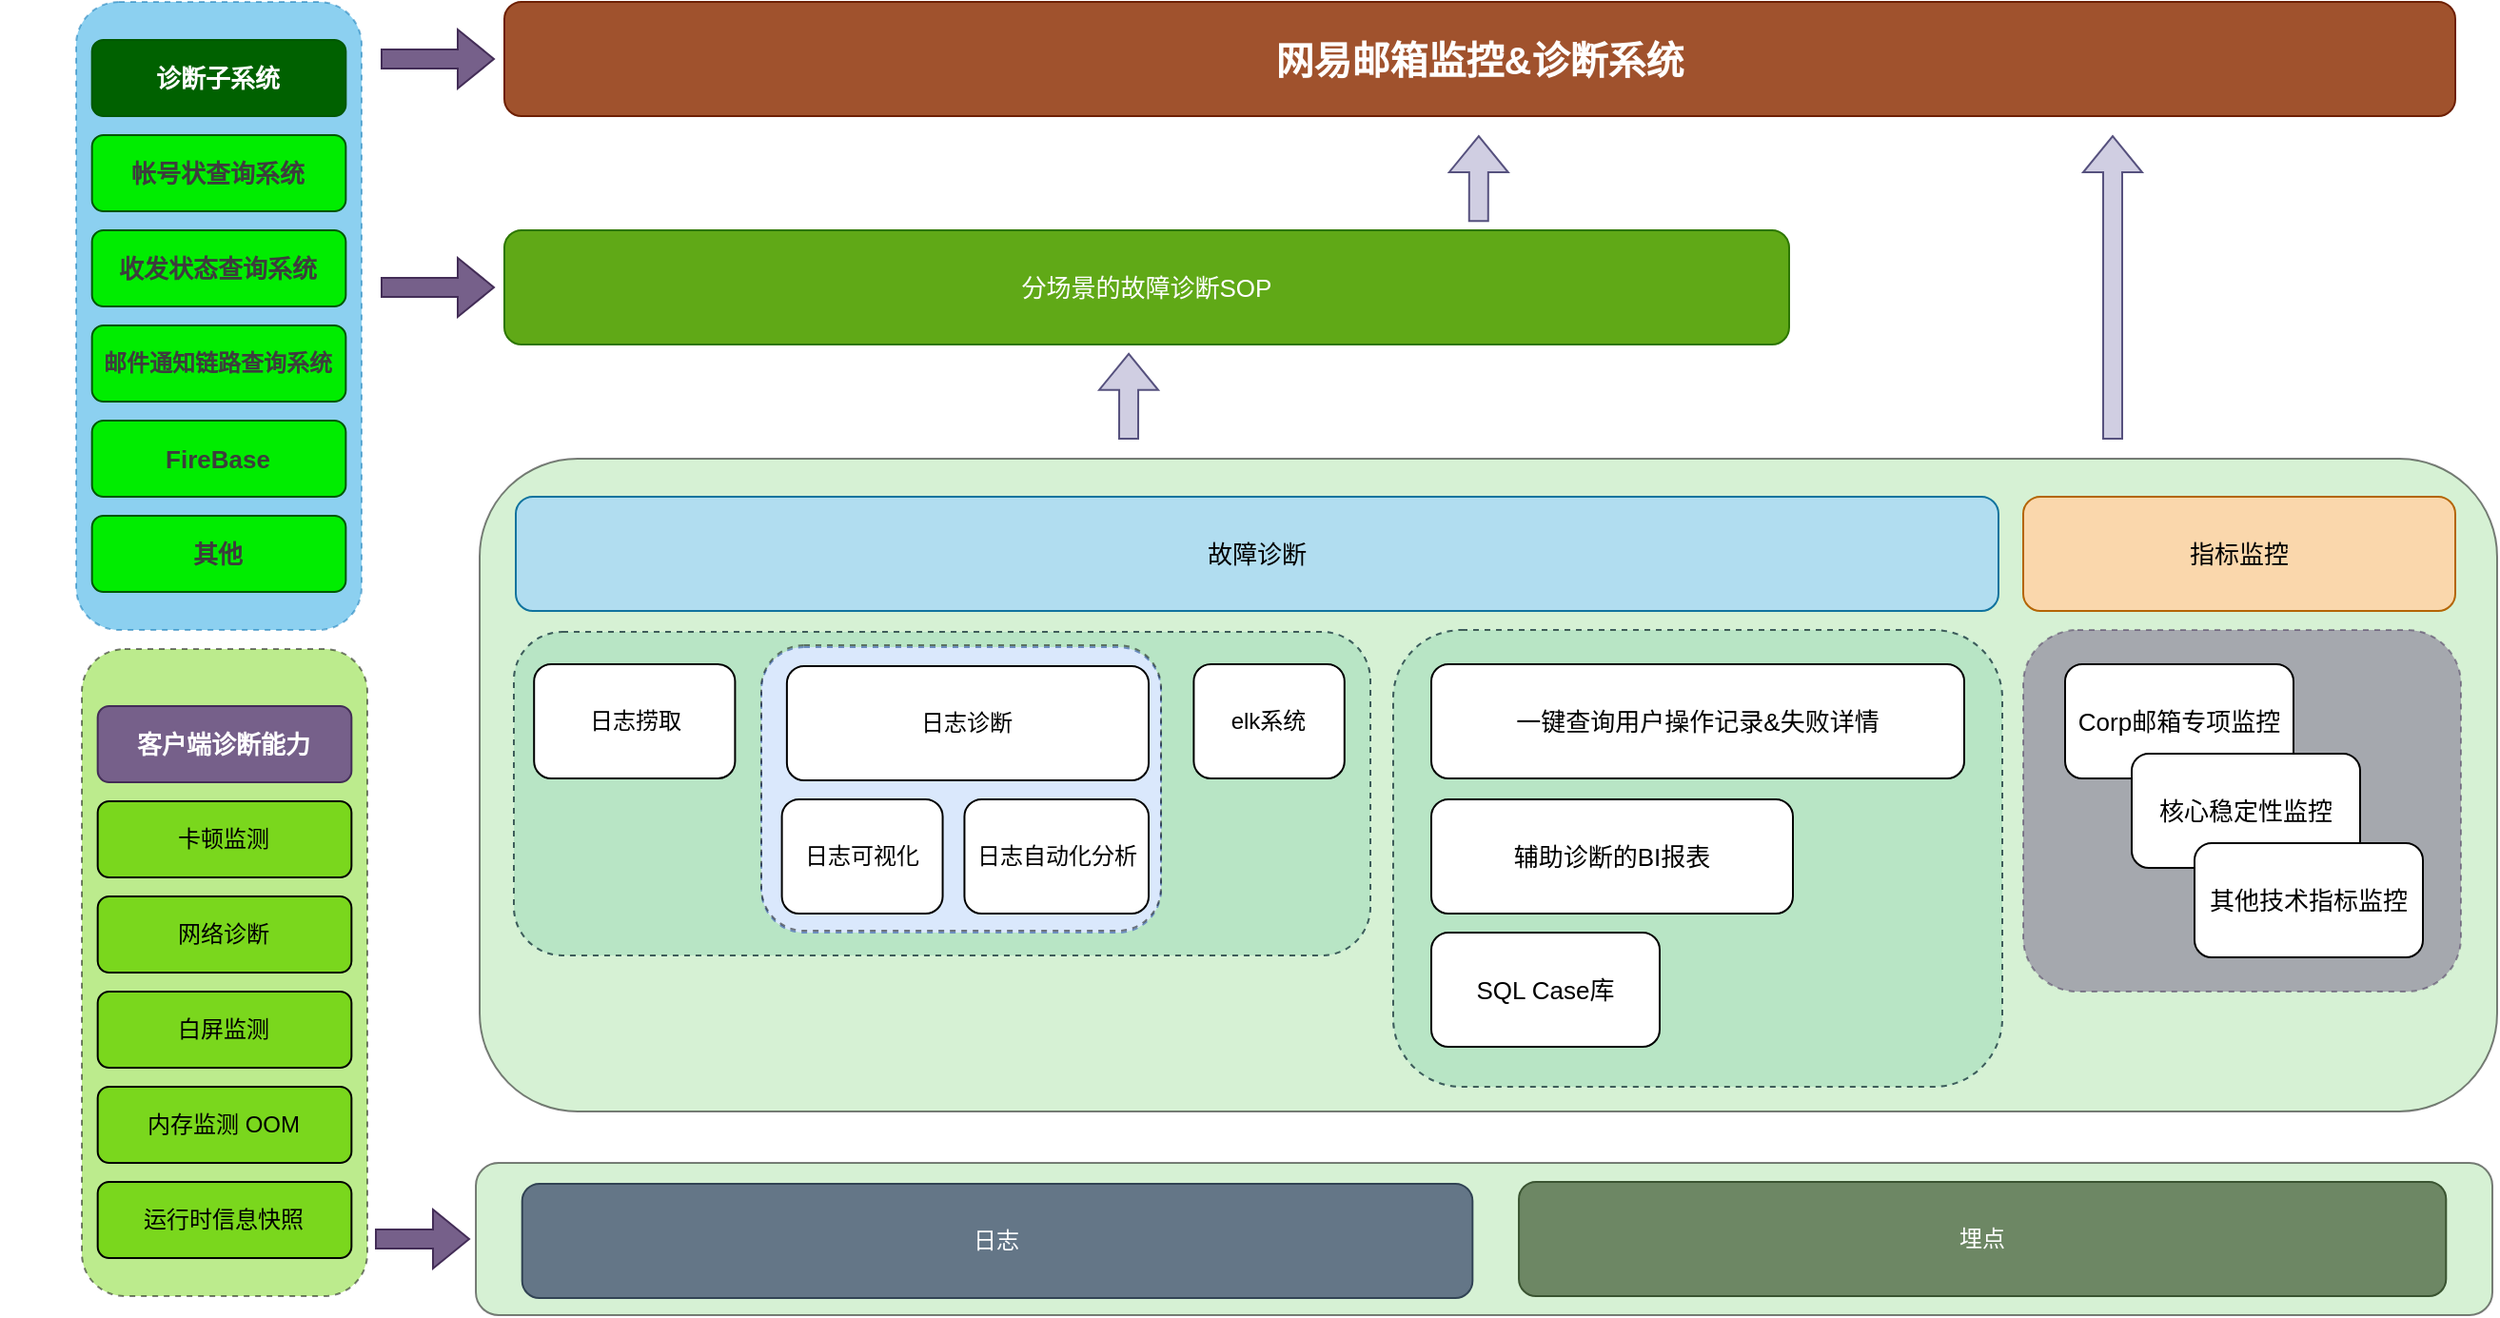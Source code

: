 <mxfile version="20.8.16" type="github">
  <diagram name="第 1 页" id="2nAb0u1-YzaInm_sDZ79">
    <mxGraphModel dx="1460" dy="881" grid="1" gridSize="10" guides="1" tooltips="1" connect="1" arrows="1" fold="1" page="1" pageScale="1" pageWidth="827" pageHeight="1169" math="0" shadow="0">
      <root>
        <mxCell id="0" />
        <mxCell id="1" parent="0" />
        <mxCell id="iQFqdgRRREuayjvxUjkA-147" value="" style="rounded=1;whiteSpace=wrap;html=1;opacity=50;fillColor=#ade4a9;" vertex="1" parent="1">
          <mxGeometry x="432" y="440" width="1060" height="343" as="geometry" />
        </mxCell>
        <mxCell id="iQFqdgRRREuayjvxUjkA-80" value="分场景的故障诊断SOP" style="rounded=1;whiteSpace=wrap;html=1;glass=0;fontSize=13;fillColor=#60a917;strokeColor=#2D7600;fontColor=#ffffff;" vertex="1" parent="1">
          <mxGeometry x="445" y="320" width="675" height="60" as="geometry" />
        </mxCell>
        <mxCell id="iQFqdgRRREuayjvxUjkA-179" value="&lt;b&gt;&lt;font style=&quot;font-size: 20px;&quot;&gt;网易邮箱监控&amp;amp;诊断系统&lt;/font&gt;&lt;/b&gt;" style="rounded=1;whiteSpace=wrap;html=1;glass=0;fontSize=13;fillColor=#a0522d;fontColor=#ffffff;strokeColor=#6D1F00;" vertex="1" parent="1">
          <mxGeometry x="445" y="200" width="1025" height="60" as="geometry" />
        </mxCell>
        <mxCell id="iQFqdgRRREuayjvxUjkA-193" value="" style="shape=flexArrow;endArrow=classic;html=1;rounded=0;fontSize=13;fontColor=#FFFFFF;fillColor=#76608a;strokeColor=#432D57;" edge="1" parent="1">
          <mxGeometry width="50" height="50" relative="1" as="geometry">
            <mxPoint x="380" y="230" as="sourcePoint" />
            <mxPoint x="440" y="230" as="targetPoint" />
          </mxGeometry>
        </mxCell>
        <mxCell id="iQFqdgRRREuayjvxUjkA-202" value="" style="group;fillColor=#b1ddf0;strokeColor=#10739e;rounded=1;opacity=50;dashed=1;" vertex="1" connectable="0" parent="1">
          <mxGeometry x="912" y="530" width="320" height="240" as="geometry" />
        </mxCell>
        <mxCell id="iQFqdgRRREuayjvxUjkA-132" value="" style="rounded=1;whiteSpace=wrap;html=1;glass=0;dashed=1;fontSize=13;fontColor=#FFFFFF;fillColor=#ade4a9;gradientColor=none;opacity=50;" vertex="1" parent="iQFqdgRRREuayjvxUjkA-202">
          <mxGeometry width="320" height="240" as="geometry" />
        </mxCell>
        <mxCell id="iQFqdgRRREuayjvxUjkA-28" value="辅助诊断的BI报表" style="rounded=1;whiteSpace=wrap;html=1;glass=0;fontSize=13;" vertex="1" parent="iQFqdgRRREuayjvxUjkA-202">
          <mxGeometry x="20" y="89" width="190" height="60" as="geometry" />
        </mxCell>
        <mxCell id="iQFqdgRRREuayjvxUjkA-27" value="SQL Case库" style="rounded=1;whiteSpace=wrap;html=1;glass=0;fontSize=13;" vertex="1" parent="iQFqdgRRREuayjvxUjkA-202">
          <mxGeometry x="20" y="159" width="120" height="60" as="geometry" />
        </mxCell>
        <mxCell id="iQFqdgRRREuayjvxUjkA-29" value="一键查询用户操作记录&amp;amp;失败详情" style="rounded=1;whiteSpace=wrap;html=1;glass=0;fontSize=13;" vertex="1" parent="iQFqdgRRREuayjvxUjkA-202">
          <mxGeometry x="20" y="18" width="280" height="60" as="geometry" />
        </mxCell>
        <mxCell id="iQFqdgRRREuayjvxUjkA-175" value="" style="group;fillColor=#b1ddf0;strokeColor=#10739e;rounded=1;opacity=50;dashed=1;" vertex="1" connectable="0" parent="1">
          <mxGeometry x="450" y="531" width="450" height="170" as="geometry" />
        </mxCell>
        <mxCell id="iQFqdgRRREuayjvxUjkA-22" value="" style="rounded=1;whiteSpace=wrap;html=1;glass=0;dashed=1;fontSize=13;fontColor=#FFFFFF;fillColor=#ade4a9;gradientColor=none;opacity=50;" vertex="1" parent="iQFqdgRRREuayjvxUjkA-175">
          <mxGeometry width="450" height="170" as="geometry" />
        </mxCell>
        <mxCell id="iQFqdgRRREuayjvxUjkA-4" value="日志捞取" style="rounded=1;whiteSpace=wrap;html=1;" vertex="1" parent="iQFqdgRRREuayjvxUjkA-175">
          <mxGeometry x="10.6" y="17" width="105.6" height="60" as="geometry" />
        </mxCell>
        <mxCell id="iQFqdgRRREuayjvxUjkA-9" value="elk系统" style="rounded=1;whiteSpace=wrap;html=1;" vertex="1" parent="iQFqdgRRREuayjvxUjkA-175">
          <mxGeometry x="357.2" y="17" width="79.2" height="60" as="geometry" />
        </mxCell>
        <mxCell id="iQFqdgRRREuayjvxUjkA-25" value="" style="group;fillColor=#dae8fc;strokeColor=#6c8ebf;dashed=1;rounded=1;" vertex="1" connectable="0" parent="iQFqdgRRREuayjvxUjkA-175">
          <mxGeometry x="130" y="8" width="210" height="150" as="geometry" />
        </mxCell>
        <mxCell id="iQFqdgRRREuayjvxUjkA-24" value="" style="rounded=1;whiteSpace=wrap;html=1;glass=0;dashed=1;fontSize=13;fontColor=#FFFFFF;fillColor=none;gradientColor=none;opacity=50;" vertex="1" parent="iQFqdgRRREuayjvxUjkA-25">
          <mxGeometry y="-1" width="210" height="150" as="geometry" />
        </mxCell>
        <mxCell id="iQFqdgRRREuayjvxUjkA-5" value="日志诊断" style="rounded=1;whiteSpace=wrap;html=1;" vertex="1" parent="iQFqdgRRREuayjvxUjkA-25">
          <mxGeometry x="13.44" y="10" width="190.08" height="60" as="geometry" />
        </mxCell>
        <mxCell id="iQFqdgRRREuayjvxUjkA-6" value="日志可视化" style="rounded=1;whiteSpace=wrap;html=1;" vertex="1" parent="iQFqdgRRREuayjvxUjkA-25">
          <mxGeometry x="10.8" y="80" width="84.48" height="60" as="geometry" />
        </mxCell>
        <mxCell id="iQFqdgRRREuayjvxUjkA-7" value="日志自动化分析" style="rounded=1;whiteSpace=wrap;html=1;" vertex="1" parent="iQFqdgRRREuayjvxUjkA-25">
          <mxGeometry x="106.72" y="80" width="96.8" height="60" as="geometry" />
        </mxCell>
        <mxCell id="iQFqdgRRREuayjvxUjkA-156" value="" style="group" vertex="1" connectable="0" parent="1">
          <mxGeometry x="180" y="550" width="240" height="340" as="geometry" />
        </mxCell>
        <mxCell id="iQFqdgRRREuayjvxUjkA-30" value="" style="shape=flexArrow;endArrow=classic;html=1;rounded=0;fontSize=13;fontColor=#FFFFFF;fillColor=#76608a;strokeColor=#432D57;" edge="1" parent="iQFqdgRRREuayjvxUjkA-156">
          <mxGeometry width="50" height="50" relative="1" as="geometry">
            <mxPoint x="197" y="300" as="sourcePoint" />
            <mxPoint x="247" y="300" as="targetPoint" />
          </mxGeometry>
        </mxCell>
        <mxCell id="iQFqdgRRREuayjvxUjkA-21" value="" style="group" vertex="1" connectable="0" parent="iQFqdgRRREuayjvxUjkA-156">
          <mxGeometry x="43" y="-10" width="150" height="340" as="geometry" />
        </mxCell>
        <mxCell id="iQFqdgRRREuayjvxUjkA-20" value="" style="rounded=1;whiteSpace=wrap;html=1;dashed=1;fillColor=#7ad71d;gradientColor=none;glass=0;opacity=50;" vertex="1" parent="iQFqdgRRREuayjvxUjkA-21">
          <mxGeometry width="150" height="340" as="geometry" />
        </mxCell>
        <mxCell id="iQFqdgRRREuayjvxUjkA-12" value="&lt;b&gt;&lt;font style=&quot;font-size: 13px;&quot;&gt;客户端诊断能力&lt;/font&gt;&lt;/b&gt;" style="rounded=1;whiteSpace=wrap;html=1;fillColor=#76608a;fontColor=#ffffff;strokeColor=#432D57;" vertex="1" parent="iQFqdgRRREuayjvxUjkA-21">
          <mxGeometry x="8.333" y="30" width="133.333" height="40" as="geometry" />
        </mxCell>
        <mxCell id="iQFqdgRRREuayjvxUjkA-13" value="卡顿监测" style="rounded=1;whiteSpace=wrap;html=1;fillColor=#7ad71d;" vertex="1" parent="iQFqdgRRREuayjvxUjkA-21">
          <mxGeometry x="8.333" y="80" width="133.333" height="40" as="geometry" />
        </mxCell>
        <mxCell id="iQFqdgRRREuayjvxUjkA-15" value="网络诊断" style="rounded=1;whiteSpace=wrap;html=1;fillColor=#7ad71d;" vertex="1" parent="iQFqdgRRREuayjvxUjkA-21">
          <mxGeometry x="8.333" y="130" width="133.333" height="40" as="geometry" />
        </mxCell>
        <mxCell id="iQFqdgRRREuayjvxUjkA-17" value="白屏监测" style="rounded=1;whiteSpace=wrap;html=1;fillColor=#7ad71d;" vertex="1" parent="iQFqdgRRREuayjvxUjkA-21">
          <mxGeometry x="8.333" y="180" width="133.333" height="40" as="geometry" />
        </mxCell>
        <mxCell id="iQFqdgRRREuayjvxUjkA-18" value="运行时信息快照" style="rounded=1;whiteSpace=wrap;html=1;fillColor=#7ad71d;" vertex="1" parent="iQFqdgRRREuayjvxUjkA-21">
          <mxGeometry x="8.333" y="280" width="133.333" height="40" as="geometry" />
        </mxCell>
        <mxCell id="iQFqdgRRREuayjvxUjkA-19" value="内存监测 OOM" style="rounded=1;whiteSpace=wrap;html=1;fillColor=#7ad71d;" vertex="1" parent="iQFqdgRRREuayjvxUjkA-21">
          <mxGeometry x="8.333" y="230" width="133.333" height="40" as="geometry" />
        </mxCell>
        <mxCell id="iQFqdgRRREuayjvxUjkA-200" value="指标监控" style="rounded=1;whiteSpace=wrap;html=1;glass=0;fontSize=13;fillColor=#fad7ac;strokeColor=#b46504;" vertex="1" parent="1">
          <mxGeometry x="1243" y="460" width="227" height="60" as="geometry" />
        </mxCell>
        <mxCell id="iQFqdgRRREuayjvxUjkA-210" value="故障诊断" style="rounded=1;whiteSpace=wrap;html=1;glass=0;fontSize=13;fillColor=#b1ddf0;strokeColor=#10739e;" vertex="1" parent="1">
          <mxGeometry x="451" y="460" width="779" height="60" as="geometry" />
        </mxCell>
        <mxCell id="iQFqdgRRREuayjvxUjkA-212" value="" style="group;strokeColor=#432D57;rounded=1;fillColor=#76608a;fontColor=#ffffff;opacity=50;container=0;dashed=1;" vertex="1" connectable="0" parent="1">
          <mxGeometry x="1243" y="530" width="230" height="190" as="geometry" />
        </mxCell>
        <mxCell id="iQFqdgRRREuayjvxUjkA-217" value="" style="group" vertex="1" connectable="0" parent="1">
          <mxGeometry x="220" y="200" width="150" height="330" as="geometry" />
        </mxCell>
        <mxCell id="iQFqdgRRREuayjvxUjkA-186" value="" style="rounded=1;whiteSpace=wrap;html=1;dashed=1;fillColor=#1ba1e2;glass=0;opacity=50;fontColor=#ffffff;strokeColor=#006EAF;" vertex="1" parent="iQFqdgRRREuayjvxUjkA-217">
          <mxGeometry width="150" height="330" as="geometry" />
        </mxCell>
        <mxCell id="iQFqdgRRREuayjvxUjkA-187" value="&lt;span style=&quot;font-size: 13px;&quot;&gt;&lt;b&gt;诊断子系统&lt;/b&gt;&lt;/span&gt;" style="rounded=1;whiteSpace=wrap;html=1;fillColor=#006100;strokeColor=#005700;fontColor=#ffffff;" vertex="1" parent="iQFqdgRRREuayjvxUjkA-217">
          <mxGeometry x="8.333" y="20" width="133.333" height="40" as="geometry" />
        </mxCell>
        <mxCell id="iQFqdgRRREuayjvxUjkA-188" value="&lt;span style=&quot;font-size: 13px;&quot;&gt;&lt;b&gt;收发状态查询系统&lt;/b&gt;&lt;/span&gt;" style="rounded=1;whiteSpace=wrap;html=1;fillColor=#00ED00;strokeColor=#005700;fontColor=#3D3D3D;" vertex="1" parent="iQFqdgRRREuayjvxUjkA-217">
          <mxGeometry x="8.333" y="120" width="133.333" height="40" as="geometry" />
        </mxCell>
        <mxCell id="iQFqdgRRREuayjvxUjkA-189" value="&lt;span style=&quot;font-size: 13px;&quot;&gt;&lt;b&gt;帐号状查询系统&lt;/b&gt;&lt;/span&gt;" style="rounded=1;whiteSpace=wrap;html=1;fillColor=#00ED00;strokeColor=#005700;fontColor=#3D3D3D;" vertex="1" parent="iQFqdgRRREuayjvxUjkA-217">
          <mxGeometry x="8.333" y="70" width="133.333" height="40" as="geometry" />
        </mxCell>
        <mxCell id="iQFqdgRRREuayjvxUjkA-190" value="&lt;b&gt;邮件通知链路查询系统&lt;/b&gt;" style="rounded=1;whiteSpace=wrap;html=1;fillColor=#00ED00;strokeColor=#005700;fontColor=#3D3D3D;" vertex="1" parent="iQFqdgRRREuayjvxUjkA-217">
          <mxGeometry x="8.333" y="170" width="133.333" height="40" as="geometry" />
        </mxCell>
        <mxCell id="iQFqdgRRREuayjvxUjkA-191" value="&lt;span style=&quot;font-size: 13px;&quot;&gt;&lt;b&gt;FireBase&lt;/b&gt;&lt;/span&gt;" style="rounded=1;whiteSpace=wrap;html=1;fillColor=#00ED00;strokeColor=#005700;fontColor=#3D3D3D;" vertex="1" parent="iQFqdgRRREuayjvxUjkA-217">
          <mxGeometry x="8.333" y="220" width="133.333" height="40" as="geometry" />
        </mxCell>
        <mxCell id="iQFqdgRRREuayjvxUjkA-192" value="&lt;span style=&quot;font-size: 13px;&quot;&gt;&lt;b&gt;其他&lt;/b&gt;&lt;/span&gt;" style="rounded=1;whiteSpace=wrap;html=1;fillColor=#00ED00;strokeColor=#005700;fontColor=#3D3D3D;" vertex="1" parent="iQFqdgRRREuayjvxUjkA-217">
          <mxGeometry x="8.333" y="270" width="133.333" height="40" as="geometry" />
        </mxCell>
        <mxCell id="iQFqdgRRREuayjvxUjkA-220" value="" style="shape=flexArrow;endArrow=classic;html=1;rounded=0;fontSize=13;fontColor=#FFFFFF;fillColor=#76608a;strokeColor=#432D57;" edge="1" parent="1">
          <mxGeometry width="50" height="50" relative="1" as="geometry">
            <mxPoint x="380" y="350" as="sourcePoint" />
            <mxPoint x="440" y="350" as="targetPoint" />
          </mxGeometry>
        </mxCell>
        <mxCell id="iQFqdgRRREuayjvxUjkA-221" value="" style="shape=flexArrow;endArrow=classic;html=1;rounded=0;fontSize=13;fontColor=#FFFFFF;fillColor=#d0cee2;entryX=0.486;entryY=1.073;entryDx=0;entryDy=0;entryPerimeter=0;strokeColor=#56517e;" edge="1" parent="1" target="iQFqdgRRREuayjvxUjkA-80">
          <mxGeometry width="50" height="50" relative="1" as="geometry">
            <mxPoint x="773" y="430" as="sourcePoint" />
            <mxPoint x="450" y="360" as="targetPoint" />
          </mxGeometry>
        </mxCell>
        <mxCell id="iQFqdgRRREuayjvxUjkA-222" value="" style="shape=flexArrow;endArrow=classic;html=1;rounded=0;fontSize=13;fontColor=#FFFFFF;fillColor=#d0cee2;strokeColor=#56517e;" edge="1" parent="1">
          <mxGeometry width="50" height="50" relative="1" as="geometry">
            <mxPoint x="1290" y="430" as="sourcePoint" />
            <mxPoint x="1290" y="270" as="targetPoint" />
          </mxGeometry>
        </mxCell>
        <mxCell id="iQFqdgRRREuayjvxUjkA-227" value="" style="shape=flexArrow;endArrow=classic;html=1;rounded=0;fontSize=13;fontColor=#FFFFFF;fillColor=#d0cee2;entryX=0.486;entryY=1.073;entryDx=0;entryDy=0;entryPerimeter=0;strokeColor=#56517e;" edge="1" parent="1">
          <mxGeometry width="50" height="50" relative="1" as="geometry">
            <mxPoint x="956.88" y="315.62" as="sourcePoint" />
            <mxPoint x="956.93" y="270.0" as="targetPoint" />
          </mxGeometry>
        </mxCell>
        <mxCell id="iQFqdgRRREuayjvxUjkA-128" value="Corp邮箱专项监控" style="rounded=1;whiteSpace=wrap;html=1;glass=0;fontSize=13;" vertex="1" parent="1">
          <mxGeometry x="1265" y="548" width="120" height="60" as="geometry" />
        </mxCell>
        <mxCell id="iQFqdgRRREuayjvxUjkA-97" value="核心稳定性监控" style="rounded=1;whiteSpace=wrap;html=1;glass=0;fontSize=13;" vertex="1" parent="1">
          <mxGeometry x="1300" y="595" width="120" height="60" as="geometry" />
        </mxCell>
        <mxCell id="iQFqdgRRREuayjvxUjkA-129" value="其他技术指标监控" style="rounded=1;whiteSpace=wrap;html=1;glass=0;fontSize=13;" vertex="1" parent="1">
          <mxGeometry x="1333" y="642" width="120" height="60" as="geometry" />
        </mxCell>
        <mxCell id="iQFqdgRRREuayjvxUjkA-235" value="" style="group" vertex="1" connectable="0" parent="1">
          <mxGeometry x="430" y="810" width="1059.51" height="80" as="geometry" />
        </mxCell>
        <mxCell id="iQFqdgRRREuayjvxUjkA-10" value="" style="rounded=1;whiteSpace=wrap;html=1;opacity=50;fillColor=#ade4a9;" vertex="1" parent="iQFqdgRRREuayjvxUjkA-235">
          <mxGeometry width="1059.51" height="80" as="geometry" />
        </mxCell>
        <mxCell id="iQFqdgRRREuayjvxUjkA-1" value="日志" style="rounded=1;whiteSpace=wrap;html=1;fillColor=#647687;fontColor=#ffffff;strokeColor=#314354;" vertex="1" parent="iQFqdgRRREuayjvxUjkA-235">
          <mxGeometry x="24.357" y="11" width="499.309" height="60" as="geometry" />
        </mxCell>
        <mxCell id="iQFqdgRRREuayjvxUjkA-2" value="埋点" style="rounded=1;whiteSpace=wrap;html=1;fillColor=#6d8764;fontColor=#ffffff;strokeColor=#3A5431;" vertex="1" parent="iQFqdgRRREuayjvxUjkA-235">
          <mxGeometry x="548.022" y="10" width="487.131" height="60" as="geometry" />
        </mxCell>
      </root>
    </mxGraphModel>
  </diagram>
</mxfile>
